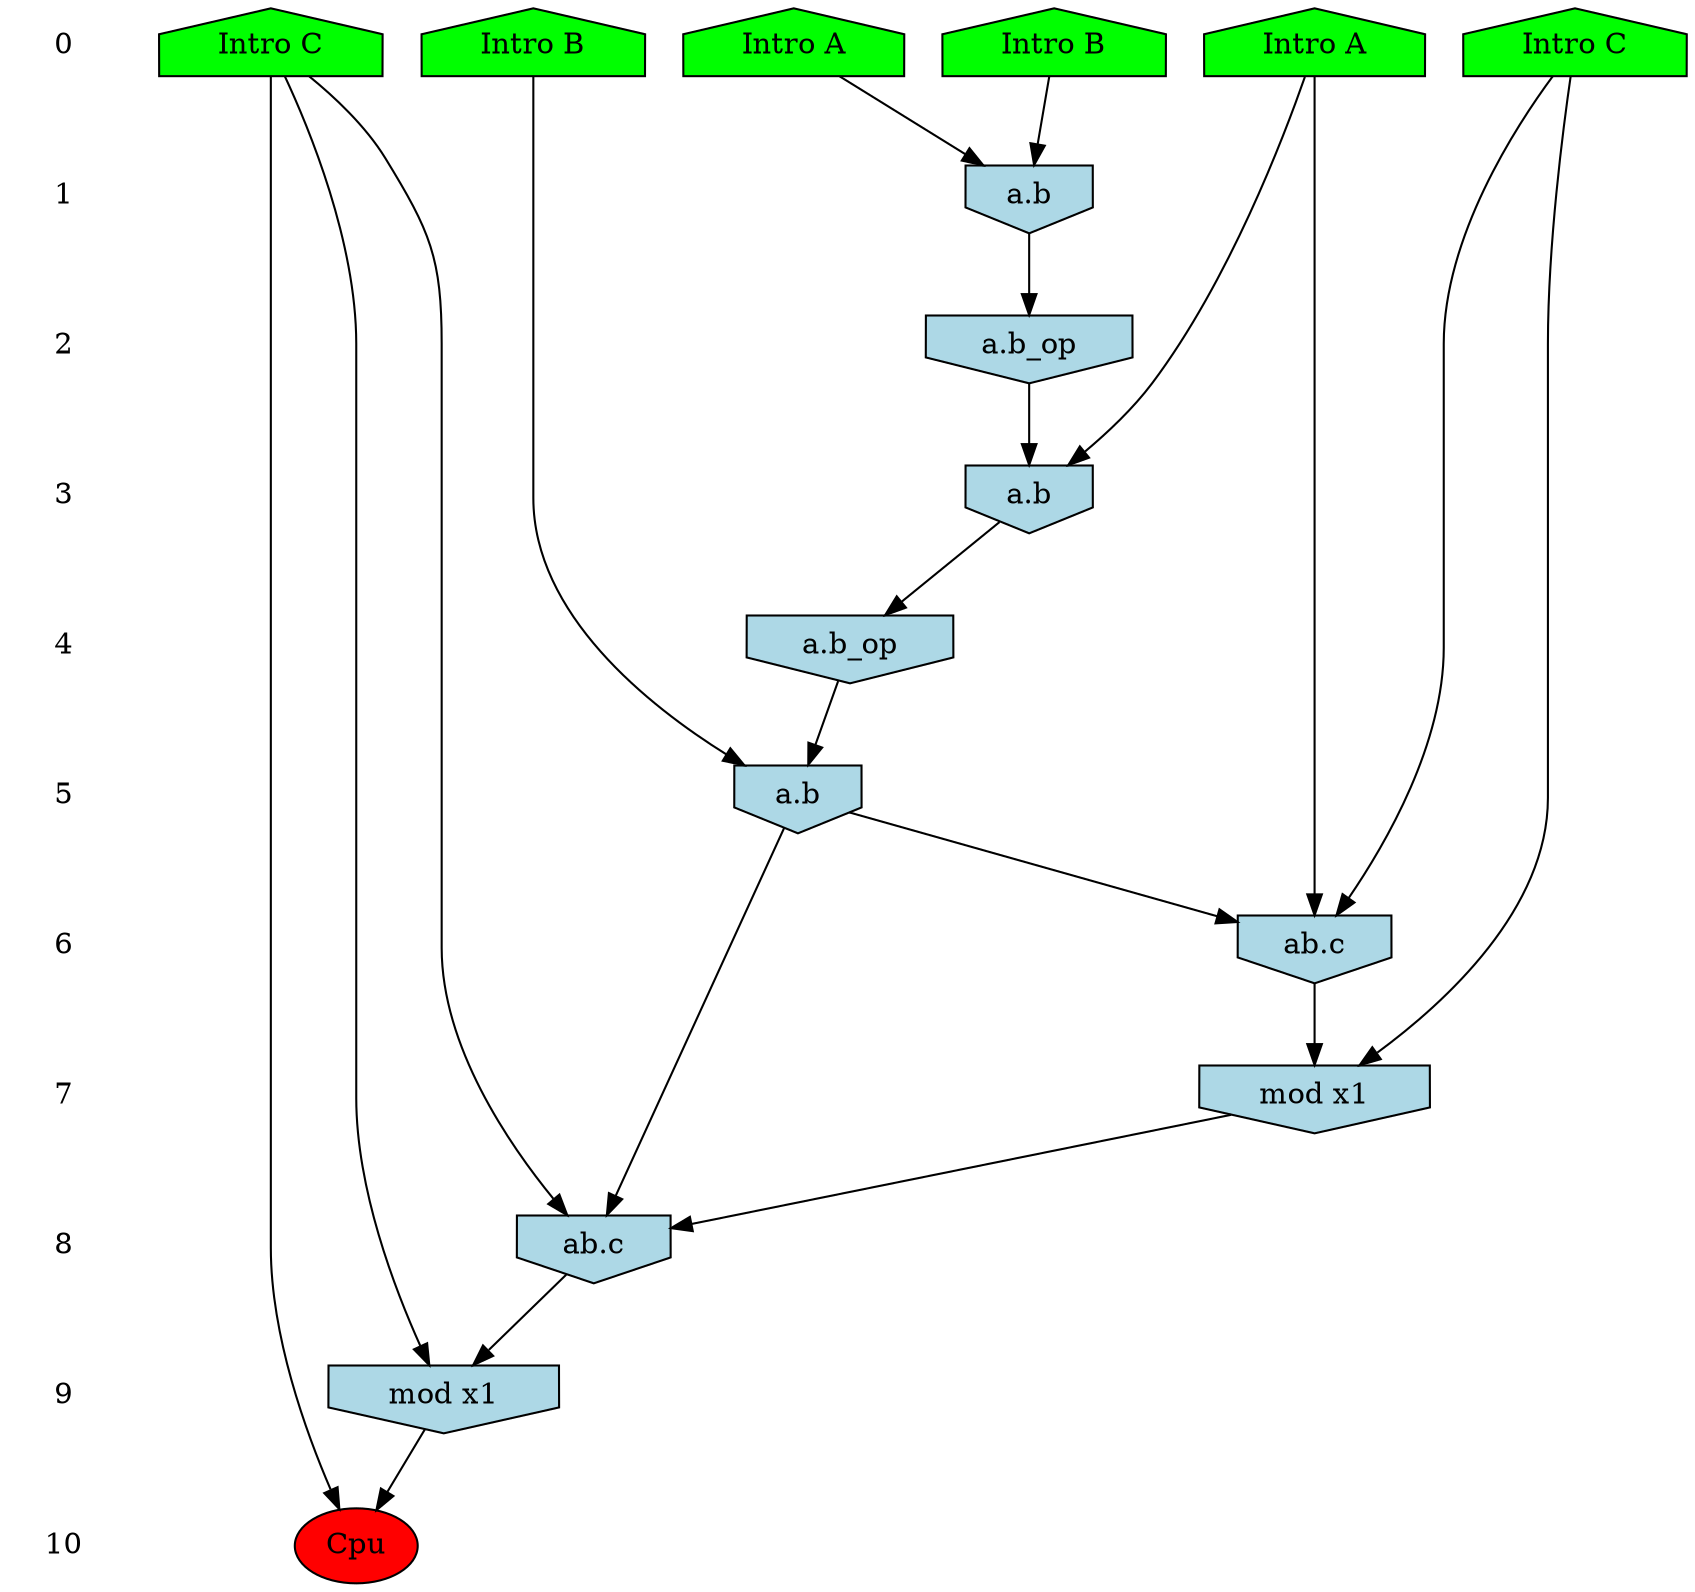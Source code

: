 /* Compression of 1 causal flows obtained in average at 1.471998E+01 t.u */
/* Compressed causal flows were: [2398] */
digraph G{
 ranksep=.5 ; 
{ rank = same ; "0" [shape=plaintext] ; node_1 [label ="Intro B", shape=house, style=filled, fillcolor=green] ;
node_2 [label ="Intro B", shape=house, style=filled, fillcolor=green] ;
node_3 [label ="Intro A", shape=house, style=filled, fillcolor=green] ;
node_4 [label ="Intro A", shape=house, style=filled, fillcolor=green] ;
node_5 [label ="Intro C", shape=house, style=filled, fillcolor=green] ;
node_6 [label ="Intro C", shape=house, style=filled, fillcolor=green] ;
}
{ rank = same ; "1" [shape=plaintext] ; node_7 [label="a.b", shape=invhouse, style=filled, fillcolor = lightblue] ;
}
{ rank = same ; "2" [shape=plaintext] ; node_8 [label="a.b_op", shape=invhouse, style=filled, fillcolor = lightblue] ;
}
{ rank = same ; "3" [shape=plaintext] ; node_9 [label="a.b", shape=invhouse, style=filled, fillcolor = lightblue] ;
}
{ rank = same ; "4" [shape=plaintext] ; node_10 [label="a.b_op", shape=invhouse, style=filled, fillcolor = lightblue] ;
}
{ rank = same ; "5" [shape=plaintext] ; node_11 [label="a.b", shape=invhouse, style=filled, fillcolor = lightblue] ;
}
{ rank = same ; "6" [shape=plaintext] ; node_12 [label="ab.c", shape=invhouse, style=filled, fillcolor = lightblue] ;
}
{ rank = same ; "7" [shape=plaintext] ; node_13 [label="mod x1", shape=invhouse, style=filled, fillcolor = lightblue] ;
}
{ rank = same ; "8" [shape=plaintext] ; node_14 [label="ab.c", shape=invhouse, style=filled, fillcolor = lightblue] ;
}
{ rank = same ; "9" [shape=plaintext] ; node_15 [label="mod x1", shape=invhouse, style=filled, fillcolor = lightblue] ;
}
{ rank = same ; "10" [shape=plaintext] ; node_16 [label ="Cpu", style=filled, fillcolor=red] ;
}
"0" -> "1" [style="invis"]; 
"1" -> "2" [style="invis"]; 
"2" -> "3" [style="invis"]; 
"3" -> "4" [style="invis"]; 
"4" -> "5" [style="invis"]; 
"5" -> "6" [style="invis"]; 
"6" -> "7" [style="invis"]; 
"7" -> "8" [style="invis"]; 
"8" -> "9" [style="invis"]; 
"9" -> "10" [style="invis"]; 
node_2 -> node_7
node_4 -> node_7
node_7 -> node_8
node_3 -> node_9
node_8 -> node_9
node_9 -> node_10
node_1 -> node_11
node_10 -> node_11
node_3 -> node_12
node_5 -> node_12
node_11 -> node_12
node_5 -> node_13
node_12 -> node_13
node_6 -> node_14
node_11 -> node_14
node_13 -> node_14
node_6 -> node_15
node_14 -> node_15
node_6 -> node_16
node_15 -> node_16
}
/*
 Dot generation time: 0.000092
*/